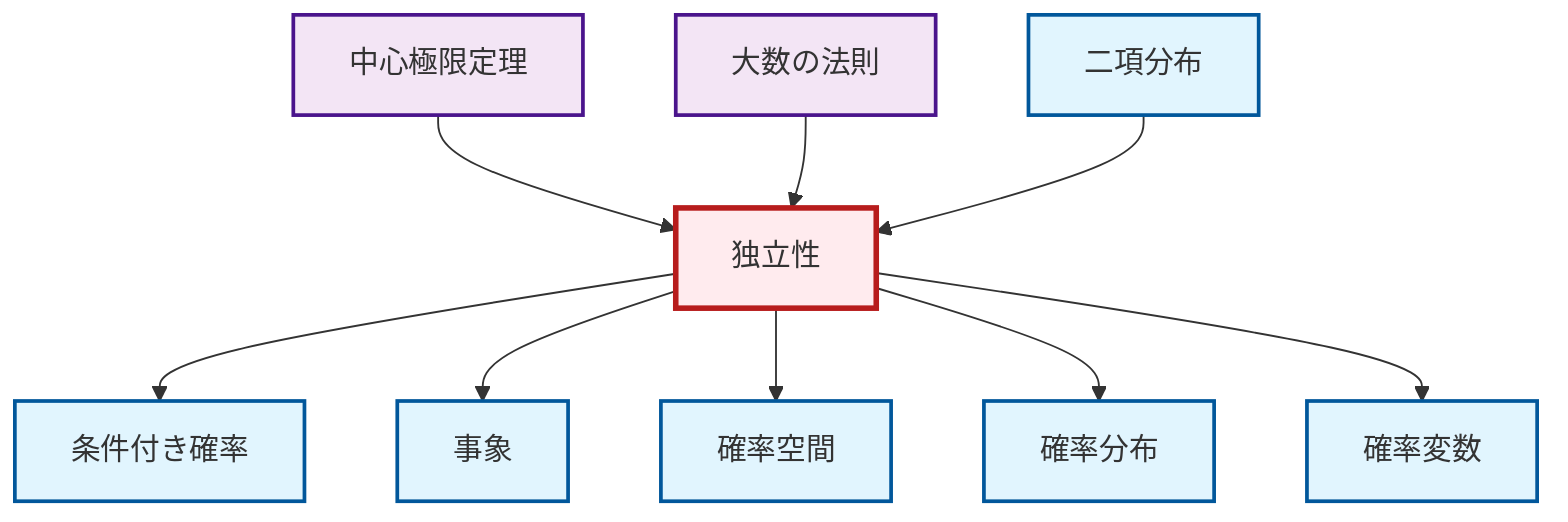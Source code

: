 graph TD
    classDef definition fill:#e1f5fe,stroke:#01579b,stroke-width:2px
    classDef theorem fill:#f3e5f5,stroke:#4a148c,stroke-width:2px
    classDef axiom fill:#fff3e0,stroke:#e65100,stroke-width:2px
    classDef example fill:#e8f5e9,stroke:#1b5e20,stroke-width:2px
    classDef current fill:#ffebee,stroke:#b71c1c,stroke-width:3px
    def-probability-space["確率空間"]:::definition
    def-event["事象"]:::definition
    def-independence["独立性"]:::definition
    def-probability-distribution["確率分布"]:::definition
    thm-central-limit["中心極限定理"]:::theorem
    def-conditional-probability["条件付き確率"]:::definition
    def-random-variable["確率変数"]:::definition
    def-binomial-distribution["二項分布"]:::definition
    thm-law-of-large-numbers["大数の法則"]:::theorem
    thm-central-limit --> def-independence
    def-independence --> def-conditional-probability
    thm-law-of-large-numbers --> def-independence
    def-independence --> def-event
    def-independence --> def-probability-space
    def-binomial-distribution --> def-independence
    def-independence --> def-probability-distribution
    def-independence --> def-random-variable
    class def-independence current